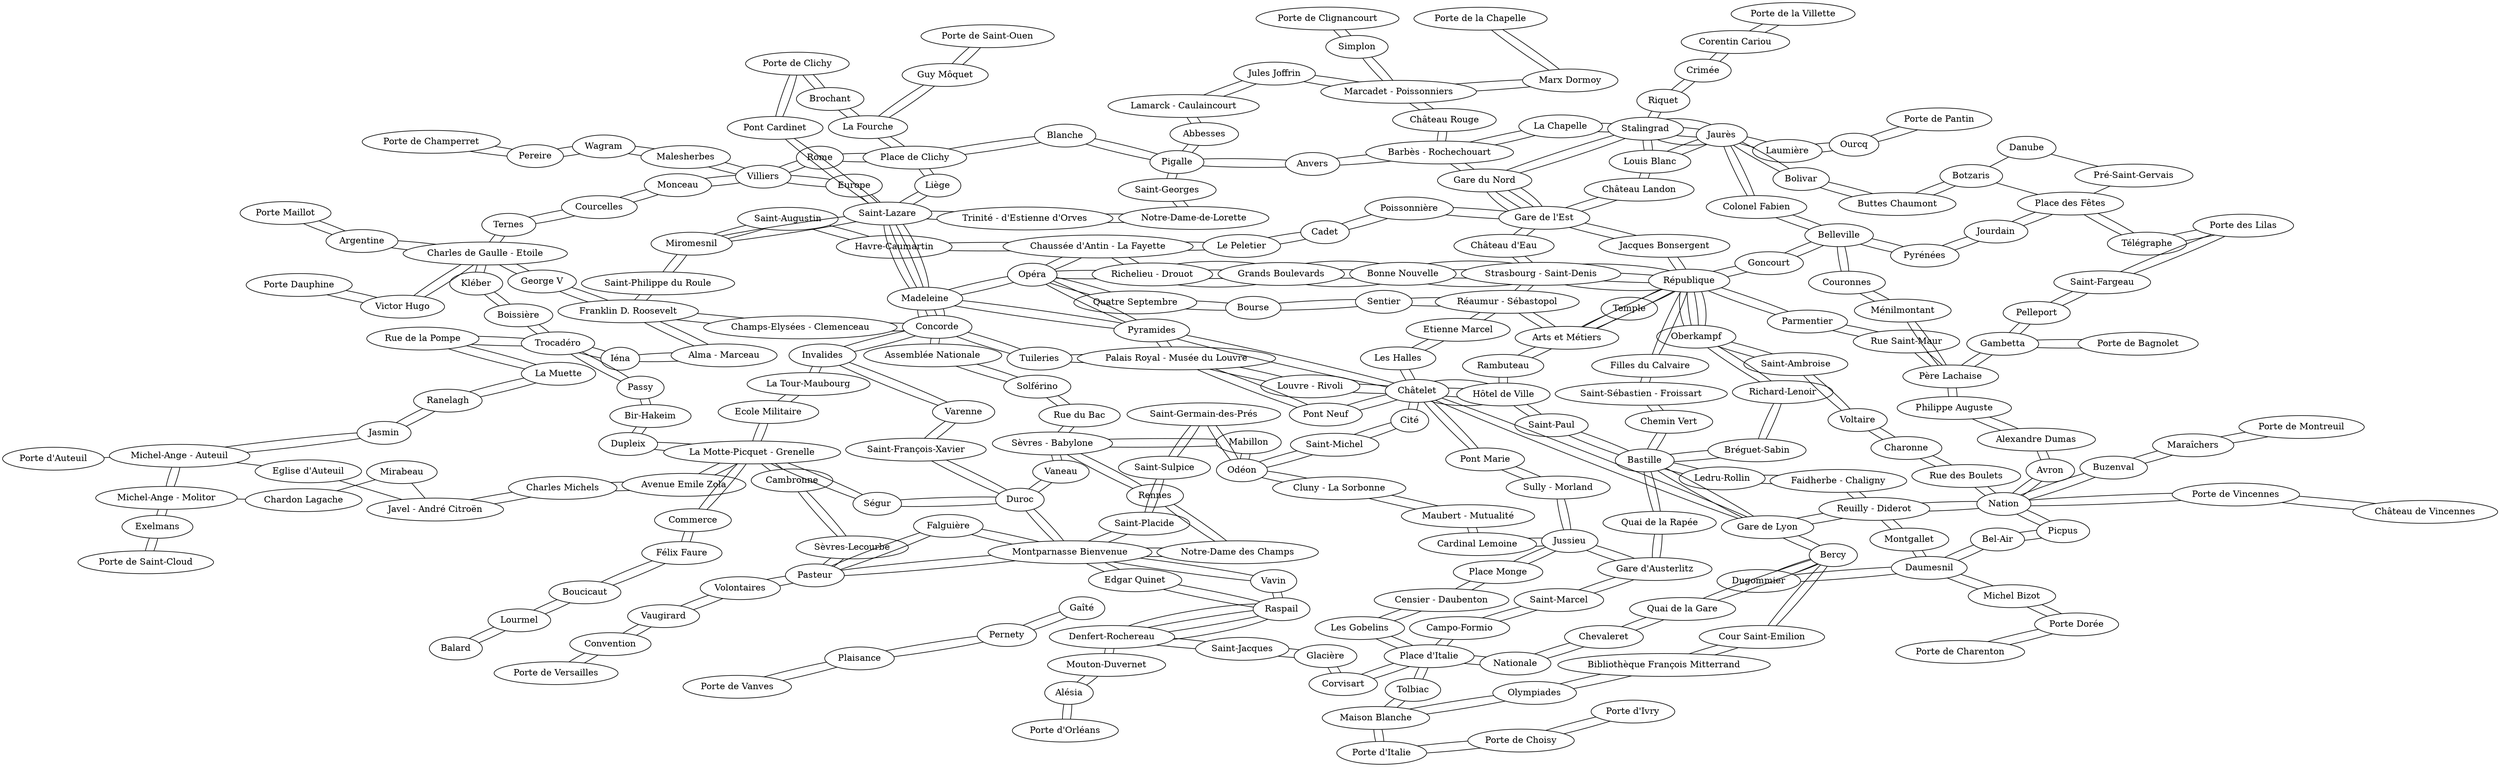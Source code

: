 graph G {
    layout=neato;
    overlap=false;
    "Porte Maillot" [pos="2.28258384736155,48.8781626526965!"];
    "Argentine" [pos="2.28943541854221,48.8756673756517!"];
    "Charles de Gaulle - Etoile" [pos="2.29581177523576,48.874994575223!"];
    "George V" [pos="2.30075978497892,48.872037763641!"];
    "Franklin D. Roosevelt" [pos="2.30948819233711,48.8687248870505!"];
    "Champs-Elysées - Clemenceau" [pos="2.31446450132278,48.8676562912457!"];
    "Concorde" [pos="2.32296144579826,48.8665579920016!"];
    "Tuileries" [pos="2.32967809471164,48.8644778383665!"];
    "Palais Royal - Musée du Louvre" [pos="2.33645436775425,48.862222264626!"];
    "Louvre - Rivoli" [pos="2.34096962328527,48.8608712117595!"];
    "Châtelet" [pos="2.34816099123458,48.8569534598372!"];
    "Hôtel de Ville" [pos="2.3520676701391,48.8573524042377!"];
    "Saint-Paul" [pos="2.36088525627519,48.8551874206563!"];
    "Bastille" [pos="2.36871896103409,48.8520542925495!"];
    "Gare de Lyon" [pos="2.3731565937892,48.8456832057876!"];
    "Reuilly - Diderot" [pos="2.38720107040939,48.8472129257497!"];
    "Nation" [pos="2.39584398872374,48.8480842890258!"];
    "Porte de Vincennes" [pos="2.4108049967015,48.8470077301404!"];
    "Château de Vincennes" [pos="2.44054009540611,48.8443175133653!"];
    "Porte Dauphine" [pos="2.27763271754527,48.8713967943003!"];
    "Victor Hugo" [pos="2.28582876591298,48.8699260814626!"];
    "Ternes" [pos="2.29811328861724,48.8782277299144!"];
    "Courcelles" [pos="2.30329436242521,48.8792652531651!"];
    "Monceau" [pos="2.3094129673747,48.8805687691788!"];
    "Villiers" [pos="2.31581509264638,48.8810731821276!"];
    "Rome" [pos="2.32135917382297,48.8823458178481!"];
    "Place de Clichy" [pos="2.32795832801022,48.8836690873247!"];
    "Blanche" [pos="2.33248437543436,48.8837663535292!"];
    "Pigalle" [pos="2.33721116470113,48.8820209311193!"];
    "Anvers" [pos="2.34415484033029,48.8828685678959!"];
    "Barbès - Rochechouart" [pos="2.3506070793551,48.8837760886089!"];
    "La Chapelle" [pos="2.3604041692741,48.8843864099048!"];
    "Stalingrad" [pos="2.36577437055817,48.8843205479219!"];
    "Jaurès" [pos="2.37143895998561,48.8830239124814!"];
    "Colonel Fabien" [pos="2.37046757479386,48.8776498075734!"];
    "Belleville" [pos="2.37673558655729,48.8722866011648!"];
    "Couronnes" [pos="2.38028898292719,48.8691933441843!"];
    "Ménilmontant" [pos="2.3834303882303,48.8663901391973!"];
    "Père Lachaise" [pos="2.38757989125445,48.8624498439893!"];
    "Philippe Auguste" [pos="2.39049759674529,48.8580894271876!"];
    "Alexandre Dumas" [pos="2.39471273375548,48.8562446774892!"];
    "Avron" [pos="2.3981875566594,48.851648542649!"];
    "Porte de Champerret" [pos="2.29211248215884,48.8856523921859!"];
    "Pereire" [pos="2.29768318601258,48.8848443217919!"];
    "Wagram" [pos="2.30467308758443,48.8838463897792!"];
    "Malesherbes" [pos="2.30948784696001,48.8828400216298!"];
    "Europe" [pos="2.32218591952051,48.8787531630967!"];
    "Saint-Lazare" [pos="2.32548839067261,48.8753813150599!"];
    "Havre-Caumartin" [pos="2.32765110341878,48.8736667509971!"];
    "Opéra" [pos="2.33104728671124,48.8714374280492!"];
    "Quatre Septembre" [pos="2.33631873559549,48.8696590964362!"];
    "Bourse" [pos="2.34066537071104,48.8687567967076!"];
    "Sentier" [pos="2.34755381593779,48.8673466033457!"];
    "Réaumur - Sébastopol" [pos="2.35205078710284,48.8663817558035!"];
    "Arts et Métiers" [pos="2.35650814364354,48.8652996116968!"];
    "Temple" [pos="2.36156123452636,48.8667566284863!"];
    "République" [pos="2.36330234078045,48.8675123568631!"];
    "Parmentier" [pos="2.3747477503599,48.8652523948625!"];
    "Rue Saint-Maur" [pos="2.38050775608986,48.8641177000146!"];
    "Gambetta" [pos="2.39853730570457,48.8650325635159!"];
    "Porte de Bagnolet" [pos="2.40875422118954,48.8645393719864!"];
    "Porte des Lilas" [pos="2.4070619733808,48.87656859808!"];
    "Saint-Fargeau" [pos="2.40449818316887,48.8718433712749!"];
    "Pelleport" [pos="2.40149679228792,48.8684648860667!"];
    "Porte de Clignancourt" [pos="2.34462409910279,48.8975256303301!"];
    "Simplon" [pos="2.34759605535164,48.8941244426855!"];
    "Marcadet - Poissonniers" [pos="2.34968154172248,48.8912804388966!"];
    "Château Rouge" [pos="2.34936580800484,48.8870788765196!"];
    "Gare du Nord" [pos="2.35680878820541,48.8795917064621!"];
    "Gare de l'Est" [pos="2.35806459441865,48.8761629935184!"];
    "Château d'Eau" [pos="2.35605174140158,48.8724469166474!"];
    "Strasbourg - Saint-Denis" [pos="2.35449161656383,48.8696235816895!"];
    "Etienne Marcel" [pos="2.34897619687911,48.8637030110762!"];
    "Les Halles" [pos="2.34612732517368,48.8625048393913!"];
    "Cité" [pos="2.34723223493191,48.8549338481585!"];
    "Saint-Michel" [pos="2.34399179903329,48.8535940766199!"];
    "Odéon" [pos="2.34069229106652,48.8520245535667!"];
    "Saint-Germain-des-Prés" [pos="2.33394781079819,48.8535745628742!"];
    "Saint-Sulpice" [pos="2.33061195308154,48.8512086266185!"];
    "Saint-Placide" [pos="2.32705481506631,48.8470066506411!"];
    "Montparnasse Bienvenue" [pos="2.323989185205,48.8438236103062!"];
    "Vavin" [pos="2.3288628540691,48.8420523223441!"];
    "Raspail" [pos="2.33046699371987,48.8391563585773!"];
    "Denfert-Rochereau" [pos="2.33201883521639,48.833948692744!"];
    "Mouton-Duvernet" [pos="2.32988764040842,48.8313375846232!"];
    "Alésia" [pos="2.32709323494845,48.8282010632709!"];
    "Porte d'Orléans" [pos="2.3254932653821,48.8234163501918!"];
    "Porte de Pantin" [pos="2.39212297232815,48.8884592103989!"];
    "Ourcq" [pos="2.38665201675988,48.886915952247!"];
    "Laumière" [pos="2.37939098935239,48.8851338471378!"];
    "Jacques Bonsergent" [pos="2.36102390204892,48.8706209253172!"];
    "Oberkampf" [pos="2.36815584539455,48.8647770975732!"];
    "Richard-Lenoir" [pos="2.37181363047695,48.8598769369206!"];
    "Bréguet-Sabin" [pos="2.37019466858975,48.8562440537382!"];
    "Quai de la Rapée" [pos="2.3658846507504,48.8464273245315!"];
    "Gare d'Austerlitz" [pos="2.36417731069183,48.8434054085772!"];
    "Saint-Marcel" [pos="2.36072185971764,48.8385124457356!"];
    "Campo-Formio" [pos="2.35874195669934,48.835542932801!"];
    "Place d'Italie" [pos="2.35550159148148,48.8309657123443!"];
    "Kléber" [pos="2.29314613724863,48.871489411987!"];
    "Boissière" [pos="2.29003283760744,48.8668483424692!"];
    "Trocadéro" [pos="2.28749279696644,48.8634876640714!"];
    "Passy" [pos="2.28583941888146,48.8575150886722!"];
    "Bir-Hakeim" [pos="2.2894007376346,48.8539253674278!"];
    "Dupleix" [pos="2.29366372673104,48.8504116248585!"];
    "La Motte-Picquet - Grenelle" [pos="2.29852572623663,48.8496308034842!"];
    "Cambronne" [pos="2.30294172833761,48.8475431112453!"];
    "Sèvres-Lecourbe" [pos="2.30952961043039,48.8456476817025!"];
    "Pasteur" [pos="2.31291468047394,48.842528386595!"];
    "Edgar Quinet" [pos="2.3252865779433,48.84090350075!"];
    "Saint-Jacques" [pos="2.33715437092501,48.8329160052708!"];
    "Glacière" [pos="2.3434382366787,48.8311159466681!"];
    "Corvisart" [pos="2.35061122592617,48.829860012364!"];
    "Nationale" [pos="2.36280417159351,48.8332352787279!"];
    "Chevaleret" [pos="2.36808128297274,48.8349630811609!"];
    "Quai de la Gare" [pos="2.37276624894817,48.8370742696613!"];
    "Bercy" [pos="2.37946307018526,48.8401760271736!"];
    "Dugommier" [pos="2.38959977007981,48.8390365273806!"];
    "Daumesnil" [pos="2.39614862848937,48.8394340071049!"];
    "Bel-Air" [pos="2.40086713199526,48.8414273312853!"];
    "Picpus" [pos="2.40127453882237,48.8451032465536!"];
    "Porte de la Villette" [pos="2.38586903314334,48.8978026914078!"];
    "Corentin Cariou" [pos="2.38229155716463,48.8946726591084!"];
    "Crimée" [pos="2.37693573698238,48.8908857579809!"];
    "Riquet" [pos="2.3736694647432,48.8881572611178!"];
    "Louis Blanc" [pos="2.36442486249368,48.881206210878!"];
    "Château Landon" [pos="2.36201793551061,48.8784414547844!"];
    "Poissonnière" [pos="2.34873975139007,48.8771648483022!"];
    "Cadet" [pos="2.34444630970227,48.8759632841275!"];
    "Le Peletier" [pos="2.34015055970637,48.8749594050929!"];
    "Chaussée d'Antin - La Fayette" [pos="2.3337385944087,48.8731342048266!"];
    "Pyramides" [pos="2.33462360600492,48.8657555264287!"];
    "Pont Neuf" [pos="2.34177674914854,48.8585463383202!"];
    "Pont Marie" [pos="2.3573766690444,48.8534598594796!"];
    "Sully - Morland" [pos="2.36185316969725,48.8512714074456!"];
    "Jussieu" [pos="2.35493167182323,48.8461978906888!"];
    "Place Monge" [pos="2.35215486857877,48.8426663846946!"];
    "Censier - Daubenton" [pos="2.3516265726055,48.8402262475657!"];
    "Les Gobelins" [pos="2.35241680189827,48.8358416213962!"];
    "Tolbiac" [pos="2.35731843921319,48.8261368608053!"];
    "Maison Blanche" [pos="2.35841294615594,48.8221495051266!"];
    "Porte d'Italie" [pos="2.35952973310717,48.8191065956103!"];
    "Porte de Choisy" [pos="2.36467859404946,48.8200559281997!"];
    "Porte d'Ivry" [pos="2.36951125431949,48.8214890346144!"];
    "Bolivar" [pos="2.37412487118754,48.8807896620271!"];
    "Buttes Chaumont" [pos="2.38156984208801,48.8784990874506!"];
    "Botzaris" [pos="2.38890095131574,48.8795349903204!"];
    "Place des Fêtes" [pos="2.3931393703605,48.8767236610252!"];
    "Pré-Saint-Gervais" [pos="2.39858077069353,48.8801595797163!"];
    "Danube" [pos="2.39322847122749,48.8819492139726!"];
    "Balard" [pos="2.2783626618092,48.8366678938828!"];
    "Lourmel" [pos="2.28224195985507,48.8386608627116!"];
    "Boucicaut" [pos="2.28791843112456,48.841024160045!"];
    "Félix Faure" [pos="2.29184722036797,48.8426843338484!"];
    "Commerce" [pos="2.29379684219286,48.8446115114202!"];
    "Ecole Militaire" [pos="2.30634568382008,48.8549196596389!"];
    "La Tour-Maubourg" [pos="2.31047353593698,48.8577270225864!"];
    "Invalides" [pos="2.31463266044452,48.861092010433!"];
    "Madeleine" [pos="2.32581004879328,48.8705446757682!"];
    "Richelieu - Drouot" [pos="2.33859122153854,48.8721358693699!"];
    "Grands Boulevards" [pos="2.34320726640509,48.8715047688147!"];
    "Bonne Nouvelle" [pos="2.34848136571839,48.8705712985549!"];
    "Filles du Calvaire" [pos="2.3667452977427,48.8630698825026!"];
    "Saint-Sébastien - Froissart" [pos="2.36726153971727,48.8609681448082!"];
    "Chemin Vert" [pos="2.36809508538599,48.8570873668721!"];
    "Ledru-Rollin" [pos="2.37614122331859,48.8513377658502!"];
    "Faidherbe - Chaligny" [pos="2.38402856638311,48.8501105431855!"];
    "Montgallet" [pos="2.39040001363536,48.8440050747607!"];
    "Michel Bizot" [pos="2.402366739988,48.8370774300875!"];
    "Porte Dorée" [pos="2.40587391298756,48.8350173731456!"];
    "Porte de Charenton" [pos="2.40251187285007,48.8334492219311!"];
    "Porte de Saint-Cloud" [pos="2.25704619292215,48.8379584046712!"];
    "Exelmans" [pos="2.25980084514434,48.8425802753283!"];
    "Michel-Ange - Molitor" [pos="2.2615119169052,48.844911226615!"];
    "Michel-Ange - Auteuil" [pos="2.26398952533333,48.8479753532281!"];
    "Jasmin" [pos="2.26793329164707,48.8524334177774!"];
    "Ranelagh" [pos="2.26994815793463,48.8555035574475!"];
    "La Muette" [pos="2.27409624466972,48.8580919659505!"];
    "Rue de la Pompe" [pos="2.27788589795906,48.8639517079318!"];
    "Iéna" [pos="2.29386422568227,48.8647800213093!"];
    "Alma - Marceau" [pos="2.30110435239267,48.8646471469577!"];
    "Saint-Philippe du Roule" [pos="2.31013720568782,48.8721551301294!"];
    "Miromesnil" [pos="2.31601069312102,48.8734479148472!"];
    "Saint-Augustin" [pos="2.3210135978086,48.8745466119868!"];
    "Saint-Ambroise" [pos="2.37388053821155,48.861416656961!"];
    "Voltaire" [pos="2.3800316941488,48.8576624334379!"];
    "Charonne" [pos="2.38478239644889,48.8549394425003!"];
    "Rue des Boulets" [pos="2.38910470503224,48.8522140723837!"];
    "Buzenval" [pos="2.40117076936841,48.8517624388841!"];
    "Maraîchers" [pos="2.40603854479805,48.8527310195318!"];
    "Porte de Montreuil" [pos="2.41071815402749,48.8534826302583!"];
    "Cardinal Lemoine" [pos="2.35132800167318,48.8467000343149!"];
    "Maubert - Mutualité" [pos="2.34828041316949,48.8501954651213!"];
    "Cluny - La Sorbonne" [pos="2.34489630121208,48.8510268759263!"];
    "Mabillon" [pos="2.33514281934647,48.8528437373513!"];
    "Sèvres - Babylone" [pos="2.32685966312174,48.8515653054432!"];
    "Vaneau" [pos="2.32135124235473,48.8488945691107!"];
    "Duroc" [pos="2.31652121945652,48.8470098926637!"];
    "Ségur" [pos="2.30713784940338,48.8471672690468!"];
    "Avenue Emile Zola" [pos="2.29501899714355,48.8470380127569!"];
    "Charles Michels" [pos="2.28562101336672,48.8466045314492!"];
    "Javel - André Citroën" [pos="2.27800949652736,48.846181105275!"];
    "Eglise d'Auteuil" [pos="2.26911138902189,48.8471433605089!"];
    "Porte d'Auteuil" [pos="2.25828074459554,48.847904122681!"];
    "Chardon Lagache" [pos="2.26690547594029,48.8450882982306!"];
    "Mirabeau" [pos="2.27306412637283,48.8470775063978!"];
    "Rambuteau" [pos="2.35327394859477,48.8611901560022!"];
    "Goncourt" [pos="2.3707644347484,48.8700070168905!"];
    "Pyrénées" [pos="2.38520291556953,48.8738187892325!"];
    "Jourdain" [pos="2.3893253789101,48.8752473476934!"];
    "Place des Fêtes" [pos="2.3931393703605,48.8767236610252!"];
    "Télégraphe" [pos="2.39864808996059,48.8755103832327!"];
    "Porte de la Chapelle" [pos="2.35924854231036,48.8974024217225!"];
    "Marx Dormoy" [pos="2.35980847808402,48.8905795776193!"];
    "Jules Joffrin" [pos="2.34432002938048,48.892492267254!"];
    "Lamarck - Caulaincourt" [pos="2.33858382438319,48.8896818090189!"];
    "Abbesses" [pos="2.33839463522091,48.8843927170434!"];
    "Saint-Georges" [pos="2.33757064037967,48.8784165939537!"];
    "Notre-Dame-de-Lorette" [pos="2.33787361922264,48.8760350303326!"];
    "Trinité - d'Estienne d'Orves" [pos="2.33304917241824,48.8763365063593!"];
    "Assemblée Nationale" [pos="2.32057583664755,48.8610719385779!"];
    "Solférino" [pos="2.32307596425154,48.8585319487804!"];
    "Rue du Bac" [pos="2.32569989845241,48.8558846775373!"];
    "Rennes" [pos="2.32778718478739,48.8483328280924!"];
    "Notre-Dame des Champs" [pos="2.32869580549871,48.8450777446896!"];
    "Falguière" [pos="2.31755123561703,48.8443176825861!"];
    "Volontaires" [pos="2.30798338057685,48.8414117274667!"];
    "Vaugirard" [pos="2.30107451565455,48.8394379171286!"];
    "Convention" [pos="2.29639138648092,48.8371350528567!"];
    "Porte de Versailles" [pos="2.28774170914233,48.8325195315652!"];
    "Porte de Vanves" [pos="2.30533238665747,48.8276134630559!"];
    "Plaisance" [pos="2.31386048934431,48.8317503621191!"];
    "Pernety" [pos="2.3183937066147,48.8340786788266!"];
    "Gaîté" [pos="2.32235399677881,48.8385260840742!"];
    "Saint-François-Xavier" [pos="2.31428594618056,48.8512915499903!"];
    "Varenne" [pos="2.31511393050966,48.8566249817984!"];
    "Liège" [pos="2.32685267123976,48.8795349364277!"];
    "La Fourche" [pos="2.32571411716613,48.887433655789!"];
    "Guy Môquet" [pos="2.32748325862612,48.8930014410137!"];
    "Porte de Saint-Ouen" [pos="2.32904834074465,48.8974978363796!"];
    "Brochant" [pos="2.31990481720936,48.8906518702421!"];
    "Porte de Clichy" [pos="2.31320835075881,48.8944312870695!"];
    "Pont Cardinet" [pos="2.31536814050515,48.888103402695!"];
    "Cour Saint-Emilion" [pos="2.38661785021406,48.8333193028951!"];
    "Bibliothèque François Mitterrand" [pos="2.3764873711683,48.8299257649806!"];
    "Olympiades" [pos="2.36692312153081,48.827123440481!"];
    "Argentine" -- "Porte Maillot";
    "Porte Maillot" -- "Argentine";
    "Charles de Gaulle - Etoile" -- "Argentine";
    "Argentine" -- "Charles de Gaulle - Etoile";
    "George V" -- "Charles de Gaulle - Etoile";
    "Charles de Gaulle - Etoile" -- "George V";
    "Franklin D. Roosevelt" -- "George V";
    "George V" -- "Franklin D. Roosevelt";
    "Champs-Elysées - Clemenceau" -- "Franklin D. Roosevelt";
    "Franklin D. Roosevelt" -- "Champs-Elysées - Clemenceau";
    "Concorde" -- "Champs-Elysées - Clemenceau";
    "Champs-Elysées - Clemenceau" -- "Concorde";
    "Tuileries" -- "Concorde";
    "Concorde" -- "Tuileries";
    "Palais Royal - Musée du Louvre" -- "Tuileries";
    "Tuileries" -- "Palais Royal - Musée du Louvre";
    "Louvre - Rivoli" -- "Palais Royal - Musée du Louvre";
    "Palais Royal - Musée du Louvre" -- "Louvre - Rivoli";
    "Châtelet" -- "Louvre - Rivoli";
    "Louvre - Rivoli" -- "Châtelet";
    "Hôtel de Ville" -- "Châtelet";
    "Châtelet" -- "Hôtel de Ville";
    "Saint-Paul" -- "Hôtel de Ville";
    "Hôtel de Ville" -- "Saint-Paul";
    "Bastille" -- "Saint-Paul";
    "Saint-Paul" -- "Bastille";
    "Gare de Lyon" -- "Bastille";
    "Bastille" -- "Gare de Lyon";
    "Reuilly - Diderot" -- "Gare de Lyon";
    "Gare de Lyon" -- "Reuilly - Diderot";
    "Nation" -- "Reuilly - Diderot";
    "Reuilly - Diderot" -- "Nation";
    "Porte de Vincennes" -- "Nation";
    "Nation" -- "Porte de Vincennes";
    "Château de Vincennes" -- "Porte de Vincennes";
    "Porte de Vincennes" -- "Château de Vincennes";
    "Victor Hugo" -- "Porte Dauphine";
    "Porte Dauphine" -- "Victor Hugo";
    "Charles de Gaulle - Etoile" -- "Victor Hugo";
    "Victor Hugo" -- "Charles de Gaulle - Etoile";
    "Ternes" -- "Charles de Gaulle - Etoile";
    "Charles de Gaulle - Etoile" -- "Ternes";
    "Courcelles" -- "Ternes";
    "Ternes" -- "Courcelles";
    "Monceau" -- "Courcelles";
    "Courcelles" -- "Monceau";
    "Villiers" -- "Monceau";
    "Monceau" -- "Villiers";
    "Rome" -- "Villiers";
    "Villiers" -- "Rome";
    "Place de Clichy" -- "Rome";
    "Rome" -- "Place de Clichy";
    "Blanche" -- "Place de Clichy";
    "Place de Clichy" -- "Blanche";
    "Pigalle" -- "Blanche";
    "Blanche" -- "Pigalle";
    "Anvers" -- "Pigalle";
    "Pigalle" -- "Anvers";
    "Barbès - Rochechouart" -- "Anvers";
    "Anvers" -- "Barbès - Rochechouart";
    "La Chapelle" -- "Barbès - Rochechouart";
    "Barbès - Rochechouart" -- "La Chapelle";
    "Stalingrad" -- "La Chapelle";
    "La Chapelle" -- "Stalingrad";
    "Jaurès" -- "Stalingrad";
    "Stalingrad" -- "Jaurès";
    "Colonel Fabien" -- "Jaurès";
    "Jaurès" -- "Colonel Fabien";
    "Belleville" -- "Colonel Fabien";
    "Colonel Fabien" -- "Belleville";
    "Couronnes" -- "Belleville";
    "Belleville" -- "Couronnes";
    "Ménilmontant" -- "Couronnes";
    "Couronnes" -- "Ménilmontant";
    "Père Lachaise" -- "Ménilmontant";
    "Ménilmontant" -- "Père Lachaise";
    "Philippe Auguste" -- "Père Lachaise";
    "Père Lachaise" -- "Philippe Auguste";
    "Alexandre Dumas" -- "Philippe Auguste";
    "Philippe Auguste" -- "Alexandre Dumas";
    "Avron" -- "Alexandre Dumas";
    "Alexandre Dumas" -- "Avron";
    "Nation" -- "Avron";
    "Avron" -- "Nation";
    "Pereire" -- "Porte de Champerret";
    "Porte de Champerret" -- "Pereire";
    "Wagram" -- "Pereire";
    "Pereire" -- "Wagram";
    "Malesherbes" -- "Wagram";
    "Wagram" -- "Malesherbes";
    "Villiers" -- "Malesherbes";
    "Malesherbes" -- "Villiers";
    "Europe" -- "Villiers";
    "Villiers" -- "Europe";
    "Saint-Lazare" -- "Europe";
    "Europe" -- "Saint-Lazare";
    "Quatre Septembre" -- "Opéra";
    "Opéra" -- "Quatre Septembre";
    "Bourse" -- "Quatre Septembre";
    "Quatre Septembre" -- "Bourse";
    "Sentier" -- "Bourse";
    "Bourse" -- "Sentier";
    "Réaumur - Sébastopol" -- "Sentier";
    "Sentier" -- "Réaumur - Sébastopol";
    "Arts et Métiers" -- "Réaumur - Sébastopol";
    "Réaumur - Sébastopol" -- "Arts et Métiers";
    "Temple" -- "Arts et Métiers";
    "Arts et Métiers" -- "Temple";
    "République" -- "Temple";
    "Temple" -- "République";
    "Parmentier" -- "République";
    "République" -- "Parmentier";
    "Rue Saint-Maur" -- "Parmentier";
    "Parmentier" -- "Rue Saint-Maur";
    "Père Lachaise" -- "Rue Saint-Maur";
    "Rue Saint-Maur" -- "Père Lachaise";
    "Gambetta" -- "Père Lachaise";
    "Père Lachaise" -- "Gambetta";
    "Porte de Bagnolet" -- "Gambetta";
    "Gambetta" -- "Porte de Bagnolet";
    "Simplon" -- "Porte de Clignancourt";
    "Porte de Clignancourt" -- "Simplon";
    "Marcadet - Poissonniers" -- "Simplon";
    "Simplon" -- "Marcadet - Poissonniers";
    "Château Rouge" -- "Marcadet - Poissonniers";
    "Marcadet - Poissonniers" -- "Château Rouge";
    "Barbès - Rochechouart" -- "Château Rouge";
    "Château Rouge" -- "Barbès - Rochechouart";
    "Gare du Nord" -- "Barbès - Rochechouart";
    "Barbès - Rochechouart" -- "Gare du Nord";
    "Gare de l'Est" -- "Gare du Nord";
    "Gare du Nord" -- "Gare de l'Est";
    "Château d'Eau" -- "Gare de l'Est";
    "Gare de l'Est" -- "Château d'Eau";
    "Strasbourg - Saint-Denis" -- "Château d'Eau";
    "Château d'Eau" -- "Strasbourg - Saint-Denis";
    "Réaumur - Sébastopol" -- "Strasbourg - Saint-Denis";
    "Strasbourg - Saint-Denis" -- "Réaumur - Sébastopol";
    "Etienne Marcel" -- "Réaumur - Sébastopol";
    "Réaumur - Sébastopol" -- "Etienne Marcel";
    "Les Halles" -- "Etienne Marcel";
    "Etienne Marcel" -- "Les Halles";
    "Châtelet" -- "Les Halles";
    "Les Halles" -- "Châtelet";
    "Cité" -- "Châtelet";
    "Châtelet" -- "Cité";
    "Saint-Michel" -- "Cité";
    "Cité" -- "Saint-Michel";
    "Odéon" -- "Saint-Michel";
    "Saint-Michel" -- "Odéon";
    "Saint-Germain-des-Prés" -- "Odéon";
    "Odéon" -- "Saint-Germain-des-Prés";
    "Saint-Sulpice" -- "Saint-Germain-des-Prés";
    "Saint-Germain-des-Prés" -- "Saint-Sulpice";
    "Saint-Placide" -- "Saint-Sulpice";
    "Saint-Sulpice" -- "Saint-Placide";
    "Montparnasse Bienvenue" -- "Saint-Placide";
    "Saint-Placide" -- "Montparnasse Bienvenue";
    "Vavin" -- "Montparnasse Bienvenue";
    "Montparnasse Bienvenue" -- "Vavin";
    "Raspail" -- "Vavin";
    "Vavin" -- "Raspail";
    "Denfert-Rochereau" -- "Raspail";
    "Raspail" -- "Denfert-Rochereau";
    "Mouton-Duvernet" -- "Denfert-Rochereau";
    "Denfert-Rochereau" -- "Mouton-Duvernet";
    "Alésia" -- "Mouton-Duvernet";
    "Mouton-Duvernet" -- "Alésia";
    "Porte d'Orléans" -- "Alésia";
    "Alésia" -- "Porte d'Orléans";
    "Ourcq" -- "Porte de Pantin";
    "Porte de Pantin" -- "Ourcq";
    "Laumière" -- "Ourcq";
    "Ourcq" -- "Laumière";
    "Jaurès" -- "Laumière";
    "Laumière" -- "Jaurès";
    "Stalingrad" -- "Jaurès";
    "Jaurès" -- "Stalingrad";
    "Gare du Nord" -- "Stalingrad";
    "Stalingrad" -- "Gare du Nord";
    "Gare de l'Est" -- "Gare du Nord";
    "Gare du Nord" -- "Gare de l'Est";
    "Jacques Bonsergent" -- "Gare de l'Est";
    "Gare de l'Est" -- "Jacques Bonsergent";
    "République" -- "Jacques Bonsergent";
    "Jacques Bonsergent" -- "République";
    "Oberkampf" -- "République";
    "République" -- "Oberkampf";
    "Richard-Lenoir" -- "Oberkampf";
    "Oberkampf" -- "Richard-Lenoir";
    "Bréguet-Sabin" -- "Richard-Lenoir";
    "Richard-Lenoir" -- "Bréguet-Sabin";
    "Bastille" -- "Bréguet-Sabin";
    "Bréguet-Sabin" -- "Bastille";
    "Quai de la Rapée" -- "Bastille";
    "Bastille" -- "Quai de la Rapée";
    "Gare d'Austerlitz" -- "Quai de la Rapée";
    "Quai de la Rapée" -- "Gare d'Austerlitz";
    "Saint-Marcel" -- "Gare d'Austerlitz";
    "Gare d'Austerlitz" -- "Saint-Marcel";
    "Campo-Formio" -- "Saint-Marcel";
    "Saint-Marcel" -- "Campo-Formio";
    "Place d'Italie" -- "Campo-Formio";
    "Campo-Formio" -- "Place d'Italie";
    "Pelleport" -- "Gambetta";
    "Gambetta" -- "Pelleport";
    "Saint-Fargeau" -- "Pelleport";
    "Pelleport" -- "Saint-Fargeau";
    "Porte des Lilas" -- "Saint-Fargeau";
    "Saint-Fargeau" -- "Porte des Lilas";
    "Kléber" -- "Charles de Gaulle - Etoile";
    "Charles de Gaulle - Etoile" -- "Kléber";
    "Boissière" -- "Kléber";
    "Kléber" -- "Boissière";
    "Trocadéro" -- "Boissière";
    "Boissière" -- "Trocadéro";
    "Passy" -- "Trocadéro";
    "Trocadéro" -- "Passy";
    "Bir-Hakeim" -- "Passy";
    "Passy" -- "Bir-Hakeim";
    "Dupleix" -- "Bir-Hakeim";
    "Bir-Hakeim" -- "Dupleix";
    "La Motte-Picquet - Grenelle" -- "Dupleix";
    "Dupleix" -- "La Motte-Picquet - Grenelle";
    "Cambronne" -- "La Motte-Picquet - Grenelle";
    "La Motte-Picquet - Grenelle" -- "Cambronne";
    "Sèvres-Lecourbe" -- "Cambronne";
    "Cambronne" -- "Sèvres-Lecourbe";
    "Pasteur" -- "Sèvres-Lecourbe";
    "Sèvres-Lecourbe" -- "Pasteur";
    "Montparnasse Bienvenue" -- "Pasteur";
    "Pasteur" -- "Montparnasse Bienvenue";
    "Edgar Quinet" -- "Montparnasse Bienvenue";
    "Montparnasse Bienvenue" -- "Edgar Quinet";
    "Raspail" -- "Edgar Quinet";
    "Edgar Quinet" -- "Raspail";
    "Denfert-Rochereau" -- "Raspail";
    "Raspail" -- "Denfert-Rochereau";
    "Saint-Jacques" -- "Denfert-Rochereau";
    "Denfert-Rochereau" -- "Saint-Jacques";
    "Glacière" -- "Saint-Jacques";
    "Saint-Jacques" -- "Glacière";
    "Corvisart" -- "Glacière";
    "Glacière" -- "Corvisart";
    "Place d'Italie" -- "Corvisart";
    "Corvisart" -- "Place d'Italie";
    "Nationale" -- "Place d'Italie";
    "Place d'Italie" -- "Nationale";
    "Chevaleret" -- "Nationale";
    "Nationale" -- "Chevaleret";
    "Quai de la Gare" -- "Chevaleret";
    "Chevaleret" -- "Quai de la Gare";
    "Bercy" -- "Quai de la Gare";
    "Quai de la Gare" -- "Bercy";
    "Dugommier" -- "Bercy";
    "Bercy" -- "Dugommier";
    "Daumesnil" -- "Dugommier";
    "Dugommier" -- "Daumesnil";
    "Bel-Air" -- "Daumesnil";
    "Daumesnil" -- "Bel-Air";
    "Picpus" -- "Bel-Air";
    "Bel-Air" -- "Picpus";
    "Nation" -- "Picpus";
    "Picpus" -- "Nation";
    "Corentin Cariou" -- "Porte de la Villette";
    "Porte de la Villette" -- "Corentin Cariou";
    "Crimée" -- "Corentin Cariou";
    "Corentin Cariou" -- "Crimée";
    "Riquet" -- "Crimée";
    "Crimée" -- "Riquet";
    "Stalingrad" -- "Riquet";
    "Riquet" -- "Stalingrad";
    "Louis Blanc" -- "Stalingrad";
    "Stalingrad" -- "Louis Blanc";
    "Château Landon" -- "Louis Blanc";
    "Louis Blanc" -- "Château Landon";
    "Gare de l'Est" -- "Château Landon";
    "Château Landon" -- "Gare de l'Est";
    "Poissonnière" -- "Gare de l'Est";
    "Gare de l'Est" -- "Poissonnière";
    "Cadet" -- "Poissonnière";
    "Poissonnière" -- "Cadet";
    "Le Peletier" -- "Cadet";
    "Cadet" -- "Le Peletier";
    "Chaussée d'Antin - La Fayette" -- "Le Peletier";
    "Le Peletier" -- "Chaussée d'Antin - La Fayette";
    "Opéra" -- "Chaussée d'Antin - La Fayette";
    "Chaussée d'Antin - La Fayette" -- "Opéra";
    "Pyramides" -- "Opéra";
    "Opéra" -- "Pyramides";
    "Palais Royal - Musée du Louvre" -- "Pyramides";
    "Pyramides" -- "Palais Royal - Musée du Louvre";
    "Pont Neuf" -- "Palais Royal - Musée du Louvre";
    "Palais Royal - Musée du Louvre" -- "Pont Neuf";
    "Châtelet" -- "Pont Neuf";
    "Pont Neuf" -- "Châtelet";
    "Pont Marie" -- "Châtelet";
    "Châtelet" -- "Pont Marie";
    "Sully - Morland" -- "Pont Marie";
    "Pont Marie" -- "Sully - Morland";
    "Jussieu" -- "Sully - Morland";
    "Sully - Morland" -- "Jussieu";
    "Place Monge" -- "Jussieu";
    "Jussieu" -- "Place Monge";
    "Censier - Daubenton" -- "Place Monge";
    "Place Monge" -- "Censier - Daubenton";
    "Les Gobelins" -- "Censier - Daubenton";
    "Censier - Daubenton" -- "Les Gobelins";
    "Place d'Italie" -- "Les Gobelins";
    "Les Gobelins" -- "Place d'Italie";
    "Tolbiac" -- "Place d'Italie";
    "Place d'Italie" -- "Tolbiac";
    "Maison Blanche" -- "Tolbiac";
    "Tolbiac" -- "Maison Blanche";
    "Porte d'Italie" -- "Maison Blanche";
    "Maison Blanche" -- "Porte d'Italie";
    "Porte de Choisy" -- "Porte d'Italie";
    "Porte d'Italie" -- "Porte de Choisy";
    "Porte d'Ivry" -- "Porte de Choisy";
    "Porte de Choisy" -- "Porte d'Ivry";
    "Jaurès" -- "Louis Blanc";
    "Louis Blanc" -- "Jaurès";
    "Bolivar" -- "Jaurès";
    "Jaurès" -- "Bolivar";
    "Buttes Chaumont" -- "Bolivar";
    "Bolivar" -- "Buttes Chaumont";
    "Botzaris" -- "Buttes Chaumont";
    "Buttes Chaumont" -- "Botzaris";
    "Botzaris" -- "Place des Fêtes";
    "Place des Fêtes" -- "Pré-Saint-Gervais";
    "Pré-Saint-Gervais" -- "Danube";
    "Danube" -- "Botzaris";
    "Lourmel" -- "Balard";
    "Balard" -- "Lourmel";
    "Boucicaut" -- "Lourmel";
    "Lourmel" -- "Boucicaut";
    "Félix Faure" -- "Boucicaut";
    "Boucicaut" -- "Félix Faure";
    "Commerce" -- "Félix Faure";
    "Félix Faure" -- "Commerce";
    "La Motte-Picquet - Grenelle" -- "Commerce";
    "Commerce" -- "La Motte-Picquet - Grenelle";
    "Ecole Militaire" -- "La Motte-Picquet - Grenelle";
    "La Motte-Picquet - Grenelle" -- "Ecole Militaire";
    "La Tour-Maubourg" -- "Ecole Militaire";
    "Ecole Militaire" -- "La Tour-Maubourg";
    "Invalides" -- "La Tour-Maubourg";
    "La Tour-Maubourg" -- "Invalides";
    "Concorde" -- "Invalides";
    "Invalides" -- "Concorde";
    "Madeleine" -- "Concorde";
    "Concorde" -- "Madeleine";
    "Opéra" -- "Madeleine";
    "Madeleine" -- "Opéra";
    "Richelieu - Drouot" -- "Opéra";
    "Opéra" -- "Richelieu - Drouot";
    "Grands Boulevards" -- "Richelieu - Drouot";
    "Richelieu - Drouot" -- "Grands Boulevards";
    "Bonne Nouvelle" -- "Grands Boulevards";
    "Grands Boulevards" -- "Bonne Nouvelle";
    "Strasbourg - Saint-Denis" -- "Bonne Nouvelle";
    "Bonne Nouvelle" -- "Strasbourg - Saint-Denis";
    "République" -- "Strasbourg - Saint-Denis";
    "Strasbourg - Saint-Denis" -- "République";
    "Filles du Calvaire" -- "République";
    "République" -- "Filles du Calvaire";
    "Saint-Sébastien - Froissart" -- "Filles du Calvaire";
    "Filles du Calvaire" -- "Saint-Sébastien - Froissart";
    "Chemin Vert" -- "Saint-Sébastien - Froissart";
    "Saint-Sébastien - Froissart" -- "Chemin Vert";
    "Bastille" -- "Chemin Vert";
    "Chemin Vert" -- "Bastille";
    "Ledru-Rollin" -- "Bastille";
    "Bastille" -- "Ledru-Rollin";
    "Faidherbe - Chaligny" -- "Ledru-Rollin";
    "Ledru-Rollin" -- "Faidherbe - Chaligny";
    "Reuilly - Diderot" -- "Faidherbe - Chaligny";
    "Faidherbe - Chaligny" -- "Reuilly - Diderot";
    "Montgallet" -- "Reuilly - Diderot";
    "Reuilly - Diderot" -- "Montgallet";
    "Daumesnil" -- "Montgallet";
    "Montgallet" -- "Daumesnil";
    "Michel Bizot" -- "Daumesnil";
    "Daumesnil" -- "Michel Bizot";
    "Porte Dorée" -- "Michel Bizot";
    "Michel Bizot" -- "Porte Dorée";
    "Porte de Charenton" -- "Porte Dorée";
    "Porte Dorée" -- "Porte de Charenton";
    "Exelmans" -- "Porte de Saint-Cloud";
    "Porte de Saint-Cloud" -- "Exelmans";
    "Michel-Ange - Molitor" -- "Exelmans";
    "Exelmans" -- "Michel-Ange - Molitor";
    "Michel-Ange - Auteuil" -- "Michel-Ange - Molitor";
    "Michel-Ange - Molitor" -- "Michel-Ange - Auteuil";
    "Jasmin" -- "Michel-Ange - Auteuil";
    "Michel-Ange - Auteuil" -- "Jasmin";
    "Ranelagh" -- "Jasmin";
    "Jasmin" -- "Ranelagh";
    "La Muette" -- "Ranelagh";
    "Ranelagh" -- "La Muette";
    "Rue de la Pompe" -- "La Muette";
    "La Muette" -- "Rue de la Pompe";
    "Trocadéro" -- "Rue de la Pompe";
    "Rue de la Pompe" -- "Trocadéro";
    "Iéna" -- "Trocadéro";
    "Trocadéro" -- "Iéna";
    "Alma - Marceau" -- "Iéna";
    "Iéna" -- "Alma - Marceau";
    "Franklin D. Roosevelt" -- "Alma - Marceau";
    "Alma - Marceau" -- "Franklin D. Roosevelt";
    "Saint-Philippe du Roule" -- "Franklin D. Roosevelt";
    "Franklin D. Roosevelt" -- "Saint-Philippe du Roule";
    "Miromesnil" -- "Saint-Philippe du Roule";
    "Saint-Philippe du Roule" -- "Miromesnil";
    "Saint-Augustin" -- "Miromesnil";
    "Miromesnil" -- "Saint-Augustin";
    "Havre-Caumartin" -- "Saint-Augustin";
    "Saint-Augustin" -- "Havre-Caumartin";
    "Chaussée d'Antin - La Fayette" -- "Havre-Caumartin";
    "Havre-Caumartin" -- "Chaussée d'Antin - La Fayette";
    "Richelieu - Drouot" -- "Chaussée d'Antin - La Fayette";
    "Chaussée d'Antin - La Fayette" -- "Richelieu - Drouot";
    "Grands Boulevards" -- "Richelieu - Drouot";
    "Richelieu - Drouot" -- "Grands Boulevards";
    "Bonne Nouvelle" -- "Grands Boulevards";
    "Grands Boulevards" -- "Bonne Nouvelle";
    "Strasbourg - Saint-Denis" -- "Bonne Nouvelle";
    "Bonne Nouvelle" -- "Strasbourg - Saint-Denis";
    "République" -- "Strasbourg - Saint-Denis";
    "Strasbourg - Saint-Denis" -- "République";
    "Oberkampf" -- "République";
    "République" -- "Oberkampf";
    "Saint-Ambroise" -- "Oberkampf";
    "Oberkampf" -- "Saint-Ambroise";
    "Voltaire" -- "Saint-Ambroise";
    "Saint-Ambroise" -- "Voltaire";
    "Charonne" -- "Voltaire";
    "Voltaire" -- "Charonne";
    "Rue des Boulets" -- "Charonne";
    "Charonne" -- "Rue des Boulets";
    "Nation" -- "Rue des Boulets";
    "Rue des Boulets" -- "Nation";
    "Buzenval" -- "Nation";
    "Nation" -- "Buzenval";
    "Maraîchers" -- "Buzenval";
    "Buzenval" -- "Maraîchers";
    "Porte de Montreuil" -- "Maraîchers";
    "Maraîchers" -- "Porte de Montreuil";
    "Michel-Ange - Auteuil" -- "Porte d'Auteuil";
    "Michel-Ange - Molitor" -- "Chardon Lagache";
    "Chardon Lagache" -- "Mirabeau";
    "Javel - André Citroën" -- "Eglise d'Auteuil";
    "Eglise d'Auteuil" -- "Michel-Ange - Auteuil";
    "Mirabeau" -- "Javel - André Citroën";
    "Charles Michels" -- "Javel - André Citroën";
    "Javel - André Citroën" -- "Charles Michels";
    "Avenue Emile Zola" -- "Charles Michels";
    "Charles Michels" -- "Avenue Emile Zola";
    "La Motte-Picquet - Grenelle" -- "Avenue Emile Zola";
    "Avenue Emile Zola" -- "La Motte-Picquet - Grenelle";
    "Ségur" -- "La Motte-Picquet - Grenelle";
    "La Motte-Picquet - Grenelle" -- "Ségur";
    "Duroc" -- "Ségur";
    "Ségur" -- "Duroc";
    "Vaneau" -- "Duroc";
    "Duroc" -- "Vaneau";
    "Sèvres - Babylone" -- "Vaneau";
    "Vaneau" -- "Sèvres - Babylone";
    "Mabillon" -- "Sèvres - Babylone";
    "Sèvres - Babylone" -- "Mabillon";
    "Odéon" -- "Mabillon";
    "Mabillon" -- "Odéon";
    "Cluny - La Sorbonne" -- "Odéon";
    "Odéon" -- "Cluny - La Sorbonne";
    "Maubert - Mutualité" -- "Cluny - La Sorbonne";
    "Cluny - La Sorbonne" -- "Maubert - Mutualité";
    "Cardinal Lemoine" -- "Maubert - Mutualité";
    "Maubert - Mutualité" -- "Cardinal Lemoine";
    "Jussieu" -- "Cardinal Lemoine";
    "Cardinal Lemoine" -- "Jussieu";
    "Gare d'Austerlitz" -- "Jussieu";
    "Jussieu" -- "Gare d'Austerlitz";
    "Hôtel de Ville" -- "Châtelet";
    "Châtelet" -- "Hôtel de Ville";
    "Rambuteau" -- "Hôtel de Ville";
    "Hôtel de Ville" -- "Rambuteau";
    "Arts et Métiers" -- "Rambuteau";
    "Rambuteau" -- "Arts et Métiers";
    "République" -- "Arts et Métiers";
    "Arts et Métiers" -- "République";
    "Goncourt" -- "République";
    "République" -- "Goncourt";
    "Belleville" -- "Goncourt";
    "Goncourt" -- "Belleville";
    "Pyrénées" -- "Belleville";
    "Belleville" -- "Pyrénées";
    "Jourdain" -- "Pyrénées";
    "Pyrénées" -- "Jourdain";
    "Place des Fêtes" -- "Jourdain";
    "Jourdain" -- "Place des Fêtes";
    "Télégraphe" -- "Place des Fêtes";
    "Place des Fêtes" -- "Télégraphe";
    "Porte des Lilas" -- "Télégraphe";
    "Télégraphe" -- "Porte des Lilas";
    "Marx Dormoy" -- "Porte de la Chapelle";
    "Porte de la Chapelle" -- "Marx Dormoy";
    "Marcadet - Poissonniers" -- "Marx Dormoy";
    "Marx Dormoy" -- "Marcadet - Poissonniers";
    "Jules Joffrin" -- "Marcadet - Poissonniers";
    "Marcadet - Poissonniers" -- "Jules Joffrin";
    "Lamarck - Caulaincourt" -- "Jules Joffrin";
    "Jules Joffrin" -- "Lamarck - Caulaincourt";
    "Abbesses" -- "Lamarck - Caulaincourt";
    "Lamarck - Caulaincourt" -- "Abbesses";
    "Pigalle" -- "Abbesses";
    "Abbesses" -- "Pigalle";
    "Saint-Georges" -- "Pigalle";
    "Pigalle" -- "Saint-Georges";
    "Notre-Dame-de-Lorette" -- "Saint-Georges";
    "Saint-Georges" -- "Notre-Dame-de-Lorette";
    "Trinité - d'Estienne d'Orves" -- "Notre-Dame-de-Lorette";
    "Notre-Dame-de-Lorette" -- "Trinité - d'Estienne d'Orves";
    "Saint-Lazare" -- "Trinité - d'Estienne d'Orves";
    "Trinité - d'Estienne d'Orves" -- "Saint-Lazare";
    "Madeleine" -- "Saint-Lazare";
    "Saint-Lazare" -- "Madeleine";
    "Concorde" -- "Madeleine";
    "Madeleine" -- "Concorde";
    "Assemblée Nationale" -- "Concorde";
    "Concorde" -- "Assemblée Nationale";
    "Solférino" -- "Assemblée Nationale";
    "Assemblée Nationale" -- "Solférino";
    "Rue du Bac" -- "Solférino";
    "Solférino" -- "Rue du Bac";
    "Sèvres - Babylone" -- "Rue du Bac";
    "Rue du Bac" -- "Sèvres - Babylone";
    "Rennes" -- "Sèvres - Babylone";
    "Sèvres - Babylone" -- "Rennes";
    "Notre-Dame des Champs" -- "Rennes";
    "Rennes" -- "Notre-Dame des Champs";
    "Montparnasse Bienvenue" -- "Notre-Dame des Champs";
    "Notre-Dame des Champs" -- "Montparnasse Bienvenue";
    "Falguière" -- "Montparnasse Bienvenue";
    "Montparnasse Bienvenue" -- "Falguière";
    "Pasteur" -- "Falguière";
    "Falguière" -- "Pasteur";
    "Volontaires" -- "Pasteur";
    "Pasteur" -- "Volontaires";
    "Vaugirard" -- "Volontaires";
    "Volontaires" -- "Vaugirard";
    "Convention" -- "Vaugirard";
    "Vaugirard" -- "Convention";
    "Porte de Versailles" -- "Convention";
    "Convention" -- "Porte de Versailles";
    "Guy Môquet" -- "Porte de Saint-Ouen";
    "Porte de Saint-Ouen" -- "Guy Môquet";
    "La Fourche" -- "Guy Môquet";
    "Guy Môquet" -- "La Fourche";
    "Place de Clichy" -- "La Fourche";
    "La Fourche" -- "Place de Clichy";
    "Liège" -- "Place de Clichy";
    "Place de Clichy" -- "Liège";
    "Saint-Lazare" -- "Liège";
    "Liège" -- "Saint-Lazare";
    "Miromesnil" -- "Saint-Lazare";
    "Saint-Lazare" -- "Miromesnil";
    "Varenne" -- "Invalides";
    "Invalides" -- "Varenne";
    "Saint-François-Xavier" -- "Varenne";
    "Varenne" -- "Saint-François-Xavier";
    "Duroc" -- "Saint-François-Xavier";
    "Saint-François-Xavier" -- "Duroc";
    "Montparnasse Bienvenue" -- "Duroc";
    "Duroc" -- "Montparnasse Bienvenue";
    "Pernety" -- "Gaîté";
    "Gaîté" -- "Pernety";
    "Plaisance" -- "Pernety";
    "Pernety" -- "Plaisance";
    "Porte de Vanves" -- "Plaisance";
    "Plaisance" -- "Porte de Vanves";
    "La Fourche" -- "Brochant";
    "Brochant" -- "La Fourche";
    "Brochant" -- "Porte de Clichy";
    "Porte de Clichy" -- "Brochant";
    "Pont Cardinet" -- "Porte de Clichy";
    "Porte de Clichy" -- "Pont Cardinet";
    "Saint-Lazare" -- "Pont Cardinet";
    "Pont Cardinet" -- "Saint-Lazare";
    "Madeleine" -- "Saint-Lazare";
    "Saint-Lazare" -- "Madeleine";
    "Pyramides" -- "Madeleine";
    "Madeleine" -- "Pyramides";
    "Châtelet" -- "Pyramides";
    "Pyramides" -- "Châtelet";
    "Gare de Lyon" -- "Châtelet";
    "Châtelet" -- "Gare de Lyon";
    "Bercy" -- "Gare de Lyon";
    "Gare de Lyon" -- "Bercy";
    "Cour Saint-Emilion" -- "Bercy";
    "Bercy" -- "Cour Saint-Emilion";
    "Bibliothèque François Mitterrand" -- "Cour Saint-Emilion";
    "Cour Saint-Emilion" -- "Bibliothèque François Mitterrand";
    "Olympiades" -- "Bibliothèque François Mitterrand";
    "Bibliothèque François Mitterrand" -- "Olympiades";
    "Maison Blanche" -- "Olympiades";
    "Olympiades" -- "Maison Blanche";
}
